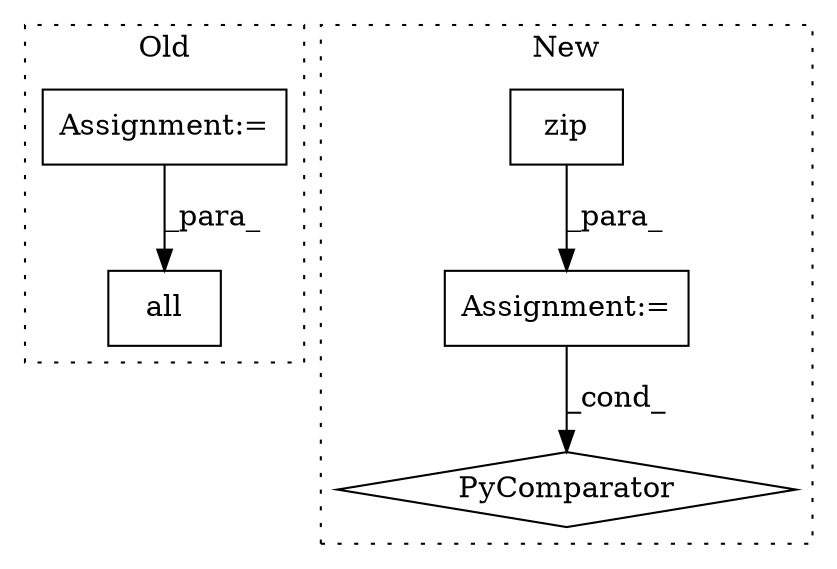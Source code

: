 digraph G {
subgraph cluster0 {
1 [label="all" a="32" s="11355,11486" l="17,-3" shape="box"];
4 [label="Assignment:=" a="7" s="11458" l="22" shape="box"];
label = "Old";
style="dotted";
}
subgraph cluster1 {
2 [label="zip" a="32" s="11519,11539" l="4,1" shape="box"];
3 [label="PyComparator" a="113" s="11510" l="39" shape="diamond"];
5 [label="Assignment:=" a="7" s="11510" l="39" shape="box"];
label = "New";
style="dotted";
}
2 -> 5 [label="_para_"];
4 -> 1 [label="_para_"];
5 -> 3 [label="_cond_"];
}